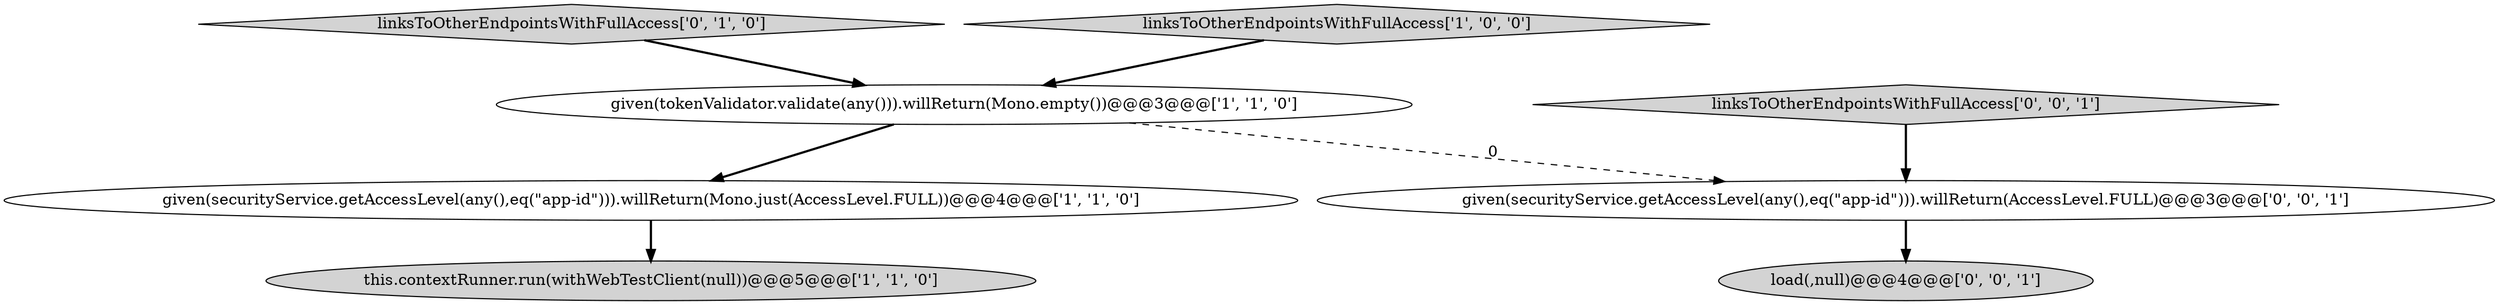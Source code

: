 digraph {
5 [style = filled, label = "given(securityService.getAccessLevel(any(),eq(\"app-id\"))).willReturn(AccessLevel.FULL)@@@3@@@['0', '0', '1']", fillcolor = white, shape = ellipse image = "AAA0AAABBB3BBB"];
4 [style = filled, label = "linksToOtherEndpointsWithFullAccess['0', '1', '0']", fillcolor = lightgray, shape = diamond image = "AAA0AAABBB2BBB"];
3 [style = filled, label = "given(tokenValidator.validate(any())).willReturn(Mono.empty())@@@3@@@['1', '1', '0']", fillcolor = white, shape = ellipse image = "AAA0AAABBB1BBB"];
2 [style = filled, label = "linksToOtherEndpointsWithFullAccess['1', '0', '0']", fillcolor = lightgray, shape = diamond image = "AAA0AAABBB1BBB"];
7 [style = filled, label = "load(,null)@@@4@@@['0', '0', '1']", fillcolor = lightgray, shape = ellipse image = "AAA0AAABBB3BBB"];
1 [style = filled, label = "given(securityService.getAccessLevel(any(),eq(\"app-id\"))).willReturn(Mono.just(AccessLevel.FULL))@@@4@@@['1', '1', '0']", fillcolor = white, shape = ellipse image = "AAA0AAABBB1BBB"];
0 [style = filled, label = "this.contextRunner.run(withWebTestClient(null))@@@5@@@['1', '1', '0']", fillcolor = lightgray, shape = ellipse image = "AAA0AAABBB1BBB"];
6 [style = filled, label = "linksToOtherEndpointsWithFullAccess['0', '0', '1']", fillcolor = lightgray, shape = diamond image = "AAA0AAABBB3BBB"];
3->5 [style = dashed, label="0"];
5->7 [style = bold, label=""];
4->3 [style = bold, label=""];
6->5 [style = bold, label=""];
1->0 [style = bold, label=""];
3->1 [style = bold, label=""];
2->3 [style = bold, label=""];
}
